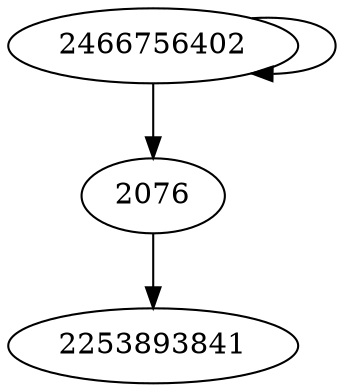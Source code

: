 digraph  {
2253893841;
2466756402;
2076;
2466756402 -> 2466756402;
2466756402 -> 2076;
2076 -> 2253893841;
}

